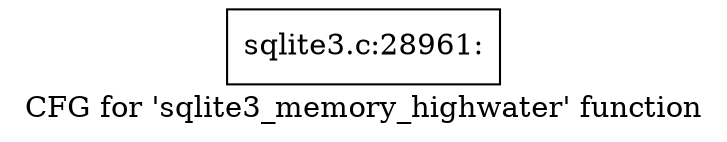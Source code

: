 digraph "CFG for 'sqlite3_memory_highwater' function" {
	label="CFG for 'sqlite3_memory_highwater' function";

	Node0x55c0f5352190 [shape=record,label="{sqlite3.c:28961:}"];
}

